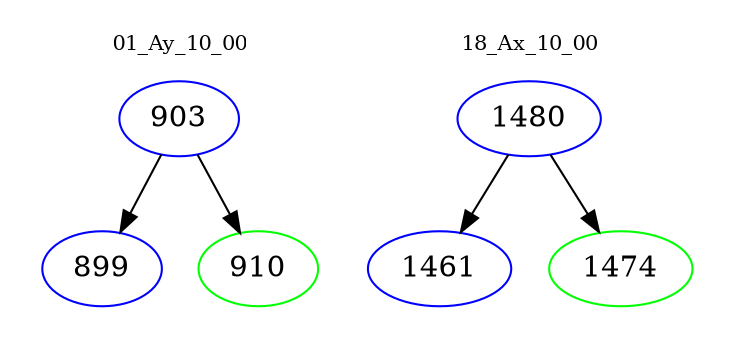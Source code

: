digraph{
subgraph cluster_0 {
color = white
label = "01_Ay_10_00";
fontsize=10;
T0_903 [label="903", color="blue"]
T0_903 -> T0_899 [color="black"]
T0_899 [label="899", color="blue"]
T0_903 -> T0_910 [color="black"]
T0_910 [label="910", color="green"]
}
subgraph cluster_1 {
color = white
label = "18_Ax_10_00";
fontsize=10;
T1_1480 [label="1480", color="blue"]
T1_1480 -> T1_1461 [color="black"]
T1_1461 [label="1461", color="blue"]
T1_1480 -> T1_1474 [color="black"]
T1_1474 [label="1474", color="green"]
}
}
